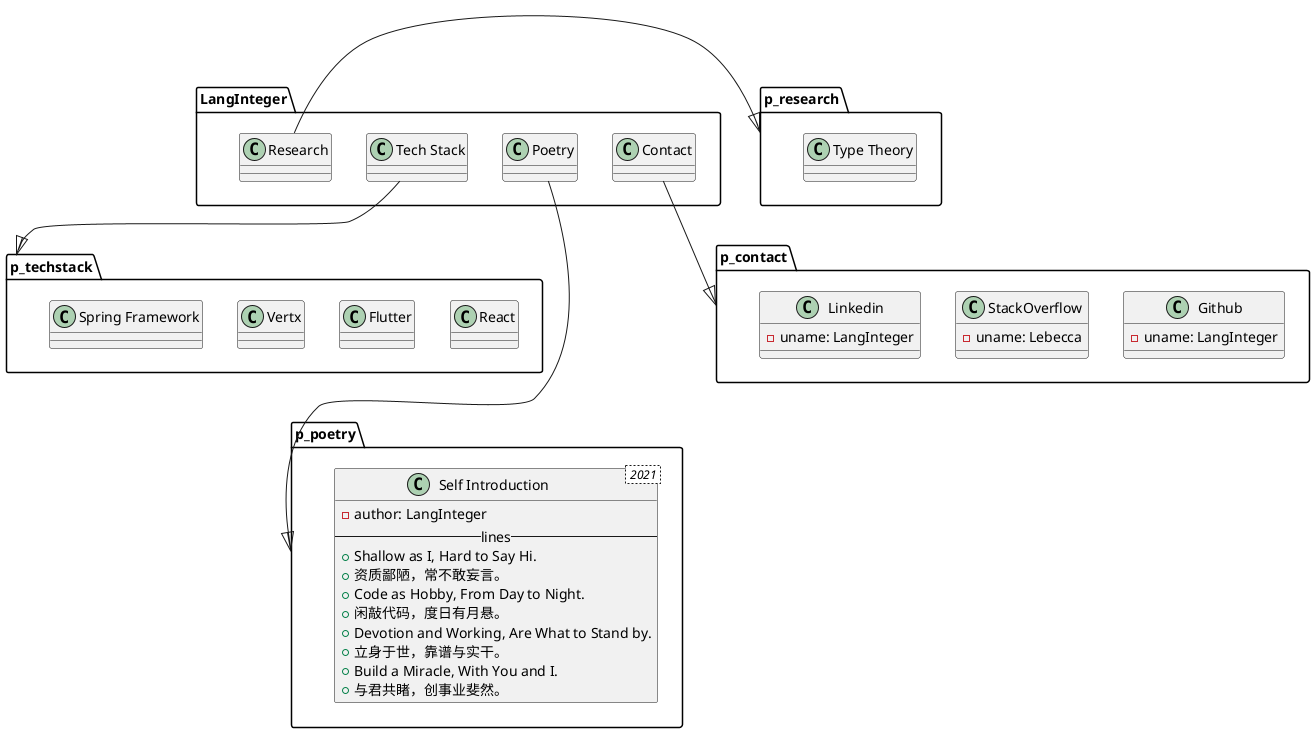 @startuml

' package "Yin" #LightBlue {
'     card #LightBlue "资质鄙陋,常不敢妄言。\nShallow as I, Hard to Say Hi." as card1
'     card #LightBlue "立身于世，靠谱与实干。\nCode as Hobby, From Day to Night." as card2
' }

' package "In" #DarkSalmon {
'     card #DarkSalmon "闲敲代码,度日有月悬。\nDevotion and Working, Are What to Stand by." as card3
'     card #DarkSalmon "与君共睹，创事业斐然。\nBuild a Miracle, With You and I." as card4
' }

' card1 -[hidden]-> card2
' card3 -[hidden]-> card4

' title 🚂写于机车启动与速度保持协会成立25周年之际\nFeeling Good at the 25th Anniversary of Locomotive Start and Speed Maintenance Association\n
' skinparam monochrome true
' skinparam defaultFontName Helvetica 
' skinparam defaultFontName AR PL UKai CN
' |😶|
' :资质鄙陋，常不敢妄言。
' Shallow as I, Hard to Say Hi.;
' |🌒|
' :闲敲代码,度日有月悬。
' Code as Hobby, From Day to Night.;
' |🔨|
' :立身于世，靠谱与实干。
' Devotion and Working, Are What to Stand by.;
' |✨|
' :与君共睹，创事业斐然。
' Build a Miracle, With You and I.;



package "LangInteger" as p_langinteger {

  class "Tech Stack" as c_ts
  class "Poetry" as c_poetry
  class "Contact" as c_contact
  class "Research" as c_research
}

c_ts --|> p_techstack
c_poetry --|> p_poetry
c_contact --|> p_contact 
c_research --|> p_research

p_techstack -[hidden]down-> p_poetry
p_research -[hidden]down-> p_contact

p_research -[hidden]down-> p_langinteger

package "Tech Stack" as p_techstack {
  class "Spring Framework" as c_sf
  class "Vertx" as c_v
  class "Flutter" as c_f
  class "React" as c_r
}

c_sf -[hidden]right-> c_v
c_v -[hidden]right-> c_f
c_f -[hidden]right-> c_r

package "Poetry" as p_poetry {
  class "Self Introduction" < 2021 > {
    - author: LangInteger
    -- lines --
    + Shallow as I, Hard to Say Hi.
    + 资质鄙陋，常不敢妄言。
    + Code as Hobby, From Day to Night.
    + 闲敲代码，度日有月悬。
    + Devotion and Working, Are What to Stand by.
    + 立身于世，靠谱与实干。
    + Build a Miracle, With You and I.
    + 与君共睹，创事业斐然。
  }
}

package "Contact" as p_contact {
  class StackOverflow {
    - uname: Lebecca
  }
  class Github {
    - uname: LangInteger
  }
  class Linkedin {
    - uname: LangInteger
  }
}

Linkedin -[hidden]right-> StackOverflow
StackOverflow -[hidden]right-> Github

package "Research" as p_research {
  class "Type Theory" as c_type_theory
}

@enduml
